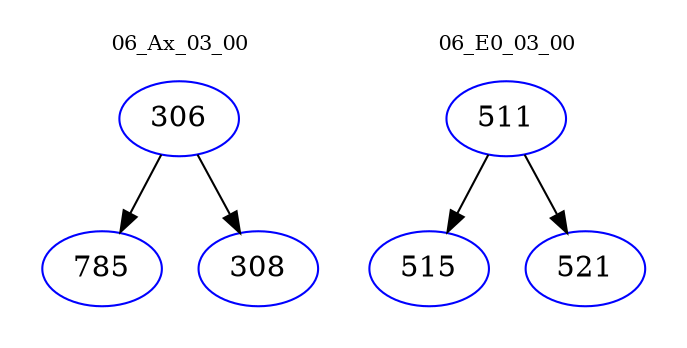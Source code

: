 digraph{
subgraph cluster_0 {
color = white
label = "06_Ax_03_00";
fontsize=10;
T0_306 [label="306", color="blue"]
T0_306 -> T0_785 [color="black"]
T0_785 [label="785", color="blue"]
T0_306 -> T0_308 [color="black"]
T0_308 [label="308", color="blue"]
}
subgraph cluster_1 {
color = white
label = "06_E0_03_00";
fontsize=10;
T1_511 [label="511", color="blue"]
T1_511 -> T1_515 [color="black"]
T1_515 [label="515", color="blue"]
T1_511 -> T1_521 [color="black"]
T1_521 [label="521", color="blue"]
}
}
